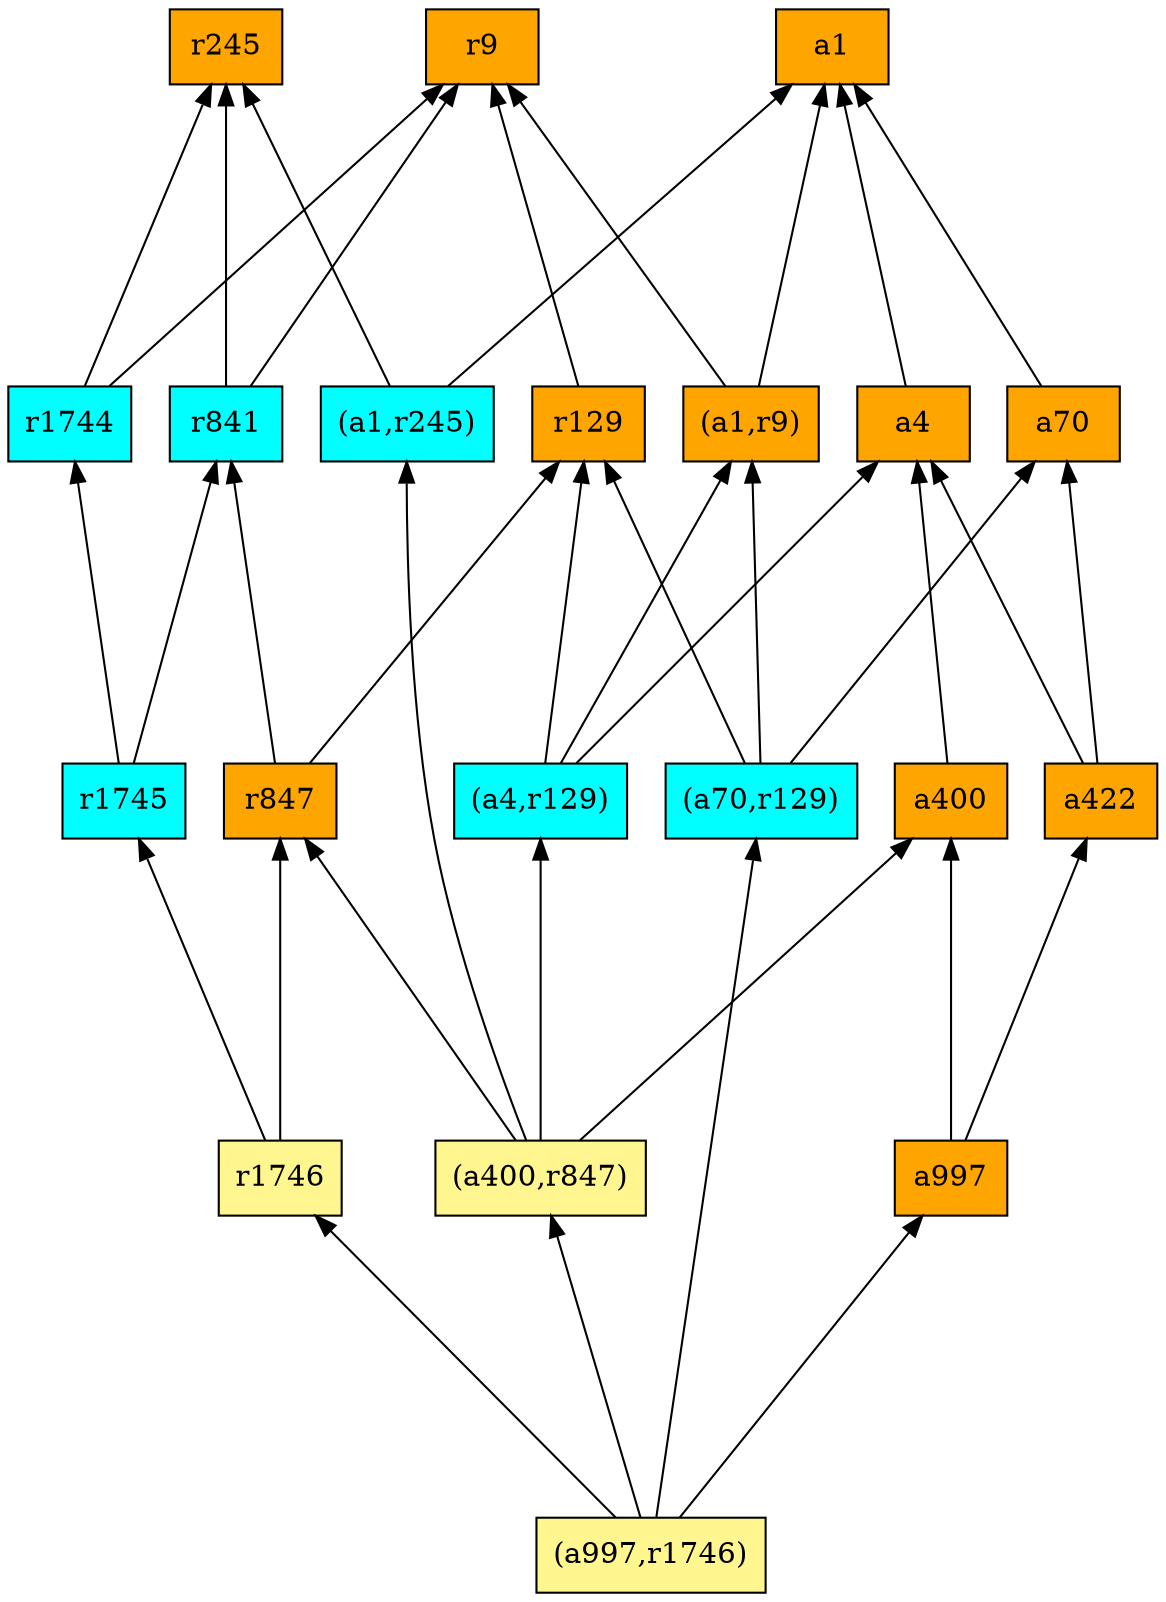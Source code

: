 digraph G {
rankdir=BT;ranksep="2.0";
"(a1,r9)" [shape=record,fillcolor=orange,style=filled,label="{(a1,r9)}"];
"r129" [shape=record,fillcolor=orange,style=filled,label="{r129}"];
"r1745" [shape=record,fillcolor=cyan,style=filled,label="{r1745}"];
"r1746" [shape=record,fillcolor=khaki1,style=filled,label="{r1746}"];
"(a400,r847)" [shape=record,fillcolor=khaki1,style=filled,label="{(a400,r847)}"];
"r847" [shape=record,fillcolor=orange,style=filled,label="{r847}"];
"(a70,r129)" [shape=record,fillcolor=cyan,style=filled,label="{(a70,r129)}"];
"r9" [shape=record,fillcolor=orange,style=filled,label="{r9}"];
"(a997,r1746)" [shape=record,fillcolor=khaki1,style=filled,label="{(a997,r1746)}"];
"(a1,r245)" [shape=record,fillcolor=cyan,style=filled,label="{(a1,r245)}"];
"r841" [shape=record,fillcolor=cyan,style=filled,label="{r841}"];
"a400" [shape=record,fillcolor=orange,style=filled,label="{a400}"];
"a1" [shape=record,fillcolor=orange,style=filled,label="{a1}"];
"a4" [shape=record,fillcolor=orange,style=filled,label="{a4}"];
"a70" [shape=record,fillcolor=orange,style=filled,label="{a70}"];
"r1744" [shape=record,fillcolor=cyan,style=filled,label="{r1744}"];
"r245" [shape=record,fillcolor=orange,style=filled,label="{r245}"];
"(a4,r129)" [shape=record,fillcolor=cyan,style=filled,label="{(a4,r129)}"];
"a997" [shape=record,fillcolor=orange,style=filled,label="{a997}"];
"a422" [shape=record,fillcolor=orange,style=filled,label="{a422}"];
"(a1,r9)" -> "r9"
"(a1,r9)" -> "a1"
"r129" -> "r9"
"r1745" -> "r1744"
"r1745" -> "r841"
"r1746" -> "r1745"
"r1746" -> "r847"
"(a400,r847)" -> "r847"
"(a400,r847)" -> "(a4,r129)"
"(a400,r847)" -> "(a1,r245)"
"(a400,r847)" -> "a400"
"r847" -> "r129"
"r847" -> "r841"
"(a70,r129)" -> "(a1,r9)"
"(a70,r129)" -> "r129"
"(a70,r129)" -> "a70"
"(a997,r1746)" -> "r1746"
"(a997,r1746)" -> "(a400,r847)"
"(a997,r1746)" -> "(a70,r129)"
"(a997,r1746)" -> "a997"
"(a1,r245)" -> "a1"
"(a1,r245)" -> "r245"
"r841" -> "r9"
"r841" -> "r245"
"a400" -> "a4"
"a4" -> "a1"
"a70" -> "a1"
"r1744" -> "r9"
"r1744" -> "r245"
"(a4,r129)" -> "(a1,r9)"
"(a4,r129)" -> "r129"
"(a4,r129)" -> "a4"
"a997" -> "a422"
"a997" -> "a400"
"a422" -> "a4"
"a422" -> "a70"
}